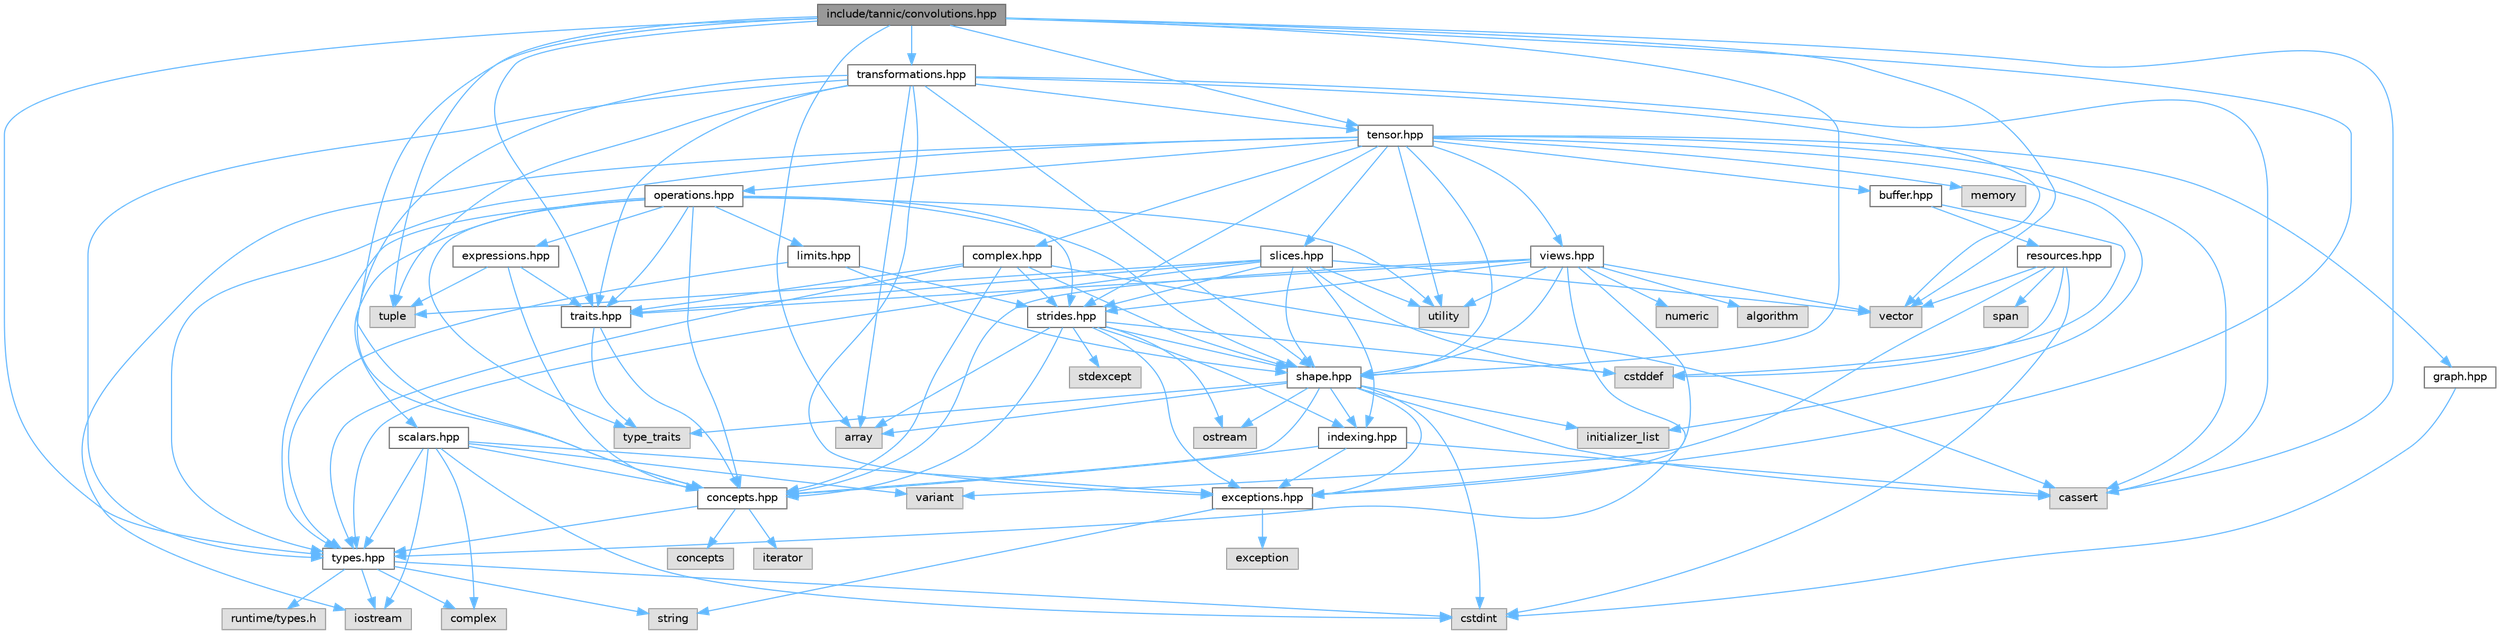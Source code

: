 digraph "include/tannic/convolutions.hpp"
{
 // LATEX_PDF_SIZE
  bgcolor="transparent";
  edge [fontname=Helvetica,fontsize=10,labelfontname=Helvetica,labelfontsize=10];
  node [fontname=Helvetica,fontsize=10,shape=box,height=0.2,width=0.4];
  Node1 [id="Node000001",label="include/tannic/convolutions.hpp",height=0.2,width=0.4,color="gray40", fillcolor="grey60", style="filled", fontcolor="black",tooltip="Defines tensor convolutional operations."];
  Node1 -> Node2 [id="edge124_Node000001_Node000002",color="steelblue1",style="solid",tooltip=" "];
  Node2 [id="Node000002",label="tuple",height=0.2,width=0.4,color="grey60", fillcolor="#E0E0E0", style="filled",tooltip=" "];
  Node1 -> Node3 [id="edge125_Node000001_Node000003",color="steelblue1",style="solid",tooltip=" "];
  Node3 [id="Node000003",label="array",height=0.2,width=0.4,color="grey60", fillcolor="#E0E0E0", style="filled",tooltip=" "];
  Node1 -> Node4 [id="edge126_Node000001_Node000004",color="steelblue1",style="solid",tooltip=" "];
  Node4 [id="Node000004",label="vector",height=0.2,width=0.4,color="grey60", fillcolor="#E0E0E0", style="filled",tooltip=" "];
  Node1 -> Node5 [id="edge127_Node000001_Node000005",color="steelblue1",style="solid",tooltip=" "];
  Node5 [id="Node000005",label="cassert",height=0.2,width=0.4,color="grey60", fillcolor="#E0E0E0", style="filled",tooltip=" "];
  Node1 -> Node6 [id="edge128_Node000001_Node000006",color="steelblue1",style="solid",tooltip=" "];
  Node6 [id="Node000006",label="concepts.hpp",height=0.2,width=0.4,color="grey40", fillcolor="white", style="filled",URL="$d7/dd8/concepts_8hpp.html",tooltip="Defines core C++20 concepts used throughout the Tannic Tensor Library."];
  Node6 -> Node7 [id="edge129_Node000006_Node000007",color="steelblue1",style="solid",tooltip=" "];
  Node7 [id="Node000007",label="concepts",height=0.2,width=0.4,color="grey60", fillcolor="#E0E0E0", style="filled",tooltip=" "];
  Node6 -> Node8 [id="edge130_Node000006_Node000008",color="steelblue1",style="solid",tooltip=" "];
  Node8 [id="Node000008",label="iterator",height=0.2,width=0.4,color="grey60", fillcolor="#E0E0E0", style="filled",tooltip=" "];
  Node6 -> Node9 [id="edge131_Node000006_Node000009",color="steelblue1",style="solid",tooltip=" "];
  Node9 [id="Node000009",label="types.hpp",height=0.2,width=0.4,color="grey40", fillcolor="white", style="filled",URL="$dd/de3/types_8hpp.html",tooltip="Core type system for the Tannic Tensor Library."];
  Node9 -> Node10 [id="edge132_Node000009_Node000010",color="steelblue1",style="solid",tooltip=" "];
  Node10 [id="Node000010",label="iostream",height=0.2,width=0.4,color="grey60", fillcolor="#E0E0E0", style="filled",tooltip=" "];
  Node9 -> Node11 [id="edge133_Node000009_Node000011",color="steelblue1",style="solid",tooltip=" "];
  Node11 [id="Node000011",label="cstdint",height=0.2,width=0.4,color="grey60", fillcolor="#E0E0E0", style="filled",tooltip=" "];
  Node9 -> Node12 [id="edge134_Node000009_Node000012",color="steelblue1",style="solid",tooltip=" "];
  Node12 [id="Node000012",label="string",height=0.2,width=0.4,color="grey60", fillcolor="#E0E0E0", style="filled",tooltip=" "];
  Node9 -> Node13 [id="edge135_Node000009_Node000013",color="steelblue1",style="solid",tooltip=" "];
  Node13 [id="Node000013",label="complex",height=0.2,width=0.4,color="grey60", fillcolor="#E0E0E0", style="filled",tooltip=" "];
  Node9 -> Node14 [id="edge136_Node000009_Node000014",color="steelblue1",style="solid",tooltip=" "];
  Node14 [id="Node000014",label="runtime/types.h",height=0.2,width=0.4,color="grey60", fillcolor="#E0E0E0", style="filled",tooltip=" "];
  Node1 -> Node9 [id="edge137_Node000001_Node000009",color="steelblue1",style="solid",tooltip=" "];
  Node1 -> Node15 [id="edge138_Node000001_Node000015",color="steelblue1",style="solid",tooltip=" "];
  Node15 [id="Node000015",label="traits.hpp",height=0.2,width=0.4,color="grey40", fillcolor="white", style="filled",URL="$df/d73/traits_8hpp.html",tooltip=" "];
  Node15 -> Node16 [id="edge139_Node000015_Node000016",color="steelblue1",style="solid",tooltip=" "];
  Node16 [id="Node000016",label="type_traits",height=0.2,width=0.4,color="grey60", fillcolor="#E0E0E0", style="filled",tooltip=" "];
  Node15 -> Node6 [id="edge140_Node000015_Node000006",color="steelblue1",style="solid",tooltip=" "];
  Node1 -> Node17 [id="edge141_Node000001_Node000017",color="steelblue1",style="solid",tooltip=" "];
  Node17 [id="Node000017",label="shape.hpp",height=0.2,width=0.4,color="grey40", fillcolor="white", style="filled",URL="$d3/d30/shape_8hpp.html",tooltip="Defines the Shape class for representing tensor dimensions."];
  Node17 -> Node16 [id="edge142_Node000017_Node000016",color="steelblue1",style="solid",tooltip=" "];
  Node17 -> Node3 [id="edge143_Node000017_Node000003",color="steelblue1",style="solid",tooltip=" "];
  Node17 -> Node11 [id="edge144_Node000017_Node000011",color="steelblue1",style="solid",tooltip=" "];
  Node17 -> Node5 [id="edge145_Node000017_Node000005",color="steelblue1",style="solid",tooltip=" "];
  Node17 -> Node18 [id="edge146_Node000017_Node000018",color="steelblue1",style="solid",tooltip=" "];
  Node18 [id="Node000018",label="initializer_list",height=0.2,width=0.4,color="grey60", fillcolor="#E0E0E0", style="filled",tooltip=" "];
  Node17 -> Node19 [id="edge147_Node000017_Node000019",color="steelblue1",style="solid",tooltip=" "];
  Node19 [id="Node000019",label="ostream",height=0.2,width=0.4,color="grey60", fillcolor="#E0E0E0", style="filled",tooltip=" "];
  Node17 -> Node6 [id="edge148_Node000017_Node000006",color="steelblue1",style="solid",tooltip=" "];
  Node17 -> Node20 [id="edge149_Node000017_Node000020",color="steelblue1",style="solid",tooltip=" "];
  Node20 [id="Node000020",label="indexing.hpp",height=0.2,width=0.4,color="grey40", fillcolor="white", style="filled",URL="$d7/d1d/indexing_8hpp.html",tooltip="Utilities for index normalization and slicing ranges in the Tannic Tensor Library."];
  Node20 -> Node5 [id="edge150_Node000020_Node000005",color="steelblue1",style="solid",tooltip=" "];
  Node20 -> Node6 [id="edge151_Node000020_Node000006",color="steelblue1",style="solid",tooltip=" "];
  Node20 -> Node21 [id="edge152_Node000020_Node000021",color="steelblue1",style="solid",tooltip=" "];
  Node21 [id="Node000021",label="exceptions.hpp",height=0.2,width=0.4,color="grey40", fillcolor="white", style="filled",URL="$da/d49/exceptions_8hpp.html",tooltip="Defines the exceptions used in the library."];
  Node21 -> Node22 [id="edge153_Node000021_Node000022",color="steelblue1",style="solid",tooltip=" "];
  Node22 [id="Node000022",label="exception",height=0.2,width=0.4,color="grey60", fillcolor="#E0E0E0", style="filled",tooltip=" "];
  Node21 -> Node12 [id="edge154_Node000021_Node000012",color="steelblue1",style="solid",tooltip=" "];
  Node17 -> Node21 [id="edge155_Node000017_Node000021",color="steelblue1",style="solid",tooltip=" "];
  Node1 -> Node23 [id="edge156_Node000001_Node000023",color="steelblue1",style="solid",tooltip=" "];
  Node23 [id="Node000023",label="tensor.hpp",height=0.2,width=0.4,color="grey40", fillcolor="white", style="filled",URL="$d3/d8b/tensor_8hpp.html",tooltip="Core multidimensional tensor class for the Tannic Tensor Library."];
  Node23 -> Node10 [id="edge157_Node000023_Node000010",color="steelblue1",style="solid",tooltip=" "];
  Node23 -> Node24 [id="edge158_Node000023_Node000024",color="steelblue1",style="solid",tooltip=" "];
  Node24 [id="Node000024",label="memory",height=0.2,width=0.4,color="grey60", fillcolor="#E0E0E0", style="filled",tooltip=" "];
  Node23 -> Node5 [id="edge159_Node000023_Node000005",color="steelblue1",style="solid",tooltip=" "];
  Node23 -> Node25 [id="edge160_Node000023_Node000025",color="steelblue1",style="solid",tooltip=" "];
  Node25 [id="Node000025",label="utility",height=0.2,width=0.4,color="grey60", fillcolor="#E0E0E0", style="filled",tooltip=" "];
  Node23 -> Node18 [id="edge161_Node000023_Node000018",color="steelblue1",style="solid",tooltip=" "];
  Node23 -> Node9 [id="edge162_Node000023_Node000009",color="steelblue1",style="solid",tooltip=" "];
  Node23 -> Node17 [id="edge163_Node000023_Node000017",color="steelblue1",style="solid",tooltip=" "];
  Node23 -> Node26 [id="edge164_Node000023_Node000026",color="steelblue1",style="solid",tooltip=" "];
  Node26 [id="Node000026",label="strides.hpp",height=0.2,width=0.4,color="grey40", fillcolor="white", style="filled",URL="$d7/d08/strides_8hpp.html",tooltip="Memory layout specification for tensor dimensions in the Tannic Tensor Library."];
  Node26 -> Node3 [id="edge165_Node000026_Node000003",color="steelblue1",style="solid",tooltip=" "];
  Node26 -> Node27 [id="edge166_Node000026_Node000027",color="steelblue1",style="solid",tooltip=" "];
  Node27 [id="Node000027",label="cstddef",height=0.2,width=0.4,color="grey60", fillcolor="#E0E0E0", style="filled",tooltip=" "];
  Node26 -> Node28 [id="edge167_Node000026_Node000028",color="steelblue1",style="solid",tooltip=" "];
  Node28 [id="Node000028",label="stdexcept",height=0.2,width=0.4,color="grey60", fillcolor="#E0E0E0", style="filled",tooltip=" "];
  Node26 -> Node19 [id="edge168_Node000026_Node000019",color="steelblue1",style="solid",tooltip=" "];
  Node26 -> Node6 [id="edge169_Node000026_Node000006",color="steelblue1",style="solid",tooltip=" "];
  Node26 -> Node17 [id="edge170_Node000026_Node000017",color="steelblue1",style="solid",tooltip=" "];
  Node26 -> Node20 [id="edge171_Node000026_Node000020",color="steelblue1",style="solid",tooltip=" "];
  Node26 -> Node21 [id="edge172_Node000026_Node000021",color="steelblue1",style="solid",tooltip=" "];
  Node23 -> Node29 [id="edge173_Node000023_Node000029",color="steelblue1",style="solid",tooltip=" "];
  Node29 [id="Node000029",label="buffer.hpp",height=0.2,width=0.4,color="grey40", fillcolor="white", style="filled",URL="$da/d1d/buffer_8hpp.html",tooltip="Memory buffer management for tensor storage."];
  Node29 -> Node27 [id="edge174_Node000029_Node000027",color="steelblue1",style="solid",tooltip=" "];
  Node29 -> Node30 [id="edge175_Node000029_Node000030",color="steelblue1",style="solid",tooltip=" "];
  Node30 [id="Node000030",label="resources.hpp",height=0.2,width=0.4,color="grey40", fillcolor="white", style="filled",URL="$d1/dee/resources_8hpp.html",tooltip="Memory resource management for heterogeneous computing."];
  Node30 -> Node11 [id="edge176_Node000030_Node000011",color="steelblue1",style="solid",tooltip=" "];
  Node30 -> Node27 [id="edge177_Node000030_Node000027",color="steelblue1",style="solid",tooltip=" "];
  Node30 -> Node31 [id="edge178_Node000030_Node000031",color="steelblue1",style="solid",tooltip=" "];
  Node31 [id="Node000031",label="span",height=0.2,width=0.4,color="grey60", fillcolor="#E0E0E0", style="filled",tooltip=" "];
  Node30 -> Node4 [id="edge179_Node000030_Node000004",color="steelblue1",style="solid",tooltip=" "];
  Node30 -> Node32 [id="edge180_Node000030_Node000032",color="steelblue1",style="solid",tooltip=" "];
  Node32 [id="Node000032",label="variant",height=0.2,width=0.4,color="grey60", fillcolor="#E0E0E0", style="filled",tooltip=" "];
  Node23 -> Node33 [id="edge181_Node000023_Node000033",color="steelblue1",style="solid",tooltip=" "];
  Node33 [id="Node000033",label="slices.hpp",height=0.2,width=0.4,color="grey40", fillcolor="white", style="filled",URL="$d4/d71/slices_8hpp.html",tooltip="Implements tensor slicing for expression templates in the Tannic Tensor Library."];
  Node33 -> Node2 [id="edge182_Node000033_Node000002",color="steelblue1",style="solid",tooltip=" "];
  Node33 -> Node25 [id="edge183_Node000033_Node000025",color="steelblue1",style="solid",tooltip=" "];
  Node33 -> Node27 [id="edge184_Node000033_Node000027",color="steelblue1",style="solid",tooltip=" "];
  Node33 -> Node4 [id="edge185_Node000033_Node000004",color="steelblue1",style="solid",tooltip=" "];
  Node33 -> Node9 [id="edge186_Node000033_Node000009",color="steelblue1",style="solid",tooltip=" "];
  Node33 -> Node15 [id="edge187_Node000033_Node000015",color="steelblue1",style="solid",tooltip=" "];
  Node33 -> Node17 [id="edge188_Node000033_Node000017",color="steelblue1",style="solid",tooltip=" "];
  Node33 -> Node26 [id="edge189_Node000033_Node000026",color="steelblue1",style="solid",tooltip=" "];
  Node33 -> Node20 [id="edge190_Node000033_Node000020",color="steelblue1",style="solid",tooltip=" "];
  Node23 -> Node34 [id="edge191_Node000023_Node000034",color="steelblue1",style="solid",tooltip=" "];
  Node34 [id="Node000034",label="views.hpp",height=0.2,width=0.4,color="grey40", fillcolor="white", style="filled",URL="$de/d49/views_8hpp.html",tooltip="Implements views for tensors in the Tannic Tensor Library."];
  Node34 -> Node25 [id="edge192_Node000034_Node000025",color="steelblue1",style="solid",tooltip=" "];
  Node34 -> Node35 [id="edge193_Node000034_Node000035",color="steelblue1",style="solid",tooltip=" "];
  Node35 [id="Node000035",label="algorithm",height=0.2,width=0.4,color="grey60", fillcolor="#E0E0E0", style="filled",tooltip=" "];
  Node34 -> Node36 [id="edge194_Node000034_Node000036",color="steelblue1",style="solid",tooltip=" "];
  Node36 [id="Node000036",label="numeric",height=0.2,width=0.4,color="grey60", fillcolor="#E0E0E0", style="filled",tooltip=" "];
  Node34 -> Node4 [id="edge195_Node000034_Node000004",color="steelblue1",style="solid",tooltip=" "];
  Node34 -> Node9 [id="edge196_Node000034_Node000009",color="steelblue1",style="solid",tooltip=" "];
  Node34 -> Node15 [id="edge197_Node000034_Node000015",color="steelblue1",style="solid",tooltip=" "];
  Node34 -> Node17 [id="edge198_Node000034_Node000017",color="steelblue1",style="solid",tooltip=" "];
  Node34 -> Node26 [id="edge199_Node000034_Node000026",color="steelblue1",style="solid",tooltip=" "];
  Node34 -> Node6 [id="edge200_Node000034_Node000006",color="steelblue1",style="solid",tooltip=" "];
  Node34 -> Node21 [id="edge201_Node000034_Node000021",color="steelblue1",style="solid",tooltip=" "];
  Node23 -> Node37 [id="edge202_Node000023_Node000037",color="steelblue1",style="solid",tooltip=" "];
  Node37 [id="Node000037",label="operations.hpp",height=0.2,width=0.4,color="grey40", fillcolor="white", style="filled",URL="$d6/d00/operations_8hpp.html",tooltip="Defines expression templates tensor aritmetic operations."];
  Node37 -> Node25 [id="edge203_Node000037_Node000025",color="steelblue1",style="solid",tooltip=" "];
  Node37 -> Node16 [id="edge204_Node000037_Node000016",color="steelblue1",style="solid",tooltip=" "];
  Node37 -> Node6 [id="edge205_Node000037_Node000006",color="steelblue1",style="solid",tooltip=" "];
  Node37 -> Node38 [id="edge206_Node000037_Node000038",color="steelblue1",style="solid",tooltip=" "];
  Node38 [id="Node000038",label="expressions.hpp",height=0.2,width=0.4,color="grey40", fillcolor="white", style="filled",URL="$d5/d8b/expressions_8hpp.html",tooltip=" "];
  Node38 -> Node2 [id="edge207_Node000038_Node000002",color="steelblue1",style="solid",tooltip=" "];
  Node38 -> Node15 [id="edge208_Node000038_Node000015",color="steelblue1",style="solid",tooltip=" "];
  Node38 -> Node6 [id="edge209_Node000038_Node000006",color="steelblue1",style="solid",tooltip=" "];
  Node37 -> Node9 [id="edge210_Node000037_Node000009",color="steelblue1",style="solid",tooltip=" "];
  Node37 -> Node17 [id="edge211_Node000037_Node000017",color="steelblue1",style="solid",tooltip=" "];
  Node37 -> Node26 [id="edge212_Node000037_Node000026",color="steelblue1",style="solid",tooltip=" "];
  Node37 -> Node15 [id="edge213_Node000037_Node000015",color="steelblue1",style="solid",tooltip=" "];
  Node37 -> Node39 [id="edge214_Node000037_Node000039",color="steelblue1",style="solid",tooltip=" "];
  Node39 [id="Node000039",label="scalars.hpp",height=0.2,width=0.4,color="grey40", fillcolor="white", style="filled",URL="$d3/d3c/scalars_8hpp.html",tooltip=" "];
  Node39 -> Node10 [id="edge215_Node000039_Node000010",color="steelblue1",style="solid",tooltip=" "];
  Node39 -> Node32 [id="edge216_Node000039_Node000032",color="steelblue1",style="solid",tooltip=" "];
  Node39 -> Node13 [id="edge217_Node000039_Node000013",color="steelblue1",style="solid",tooltip=" "];
  Node39 -> Node11 [id="edge218_Node000039_Node000011",color="steelblue1",style="solid",tooltip=" "];
  Node39 -> Node9 [id="edge219_Node000039_Node000009",color="steelblue1",style="solid",tooltip=" "];
  Node39 -> Node6 [id="edge220_Node000039_Node000006",color="steelblue1",style="solid",tooltip=" "];
  Node39 -> Node21 [id="edge221_Node000039_Node000021",color="steelblue1",style="solid",tooltip=" "];
  Node37 -> Node40 [id="edge222_Node000037_Node000040",color="steelblue1",style="solid",tooltip=" "];
  Node40 [id="Node000040",label="limits.hpp",height=0.2,width=0.4,color="grey40", fillcolor="white", style="filled",URL="$d7/df0/limits_8hpp.html",tooltip=" "];
  Node40 -> Node9 [id="edge223_Node000040_Node000009",color="steelblue1",style="solid",tooltip=" "];
  Node40 -> Node17 [id="edge224_Node000040_Node000017",color="steelblue1",style="solid",tooltip=" "];
  Node40 -> Node26 [id="edge225_Node000040_Node000026",color="steelblue1",style="solid",tooltip=" "];
  Node23 -> Node41 [id="edge226_Node000023_Node000041",color="steelblue1",style="solid",tooltip=" "];
  Node41 [id="Node000041",label="complex.hpp",height=0.2,width=0.4,color="grey40", fillcolor="white", style="filled",URL="$db/dd8/complex_8hpp.html",tooltip="Complex number operations for the Tannic Tensor Library."];
  Node41 -> Node6 [id="edge227_Node000041_Node000006",color="steelblue1",style="solid",tooltip=" "];
  Node41 -> Node9 [id="edge228_Node000041_Node000009",color="steelblue1",style="solid",tooltip=" "];
  Node41 -> Node17 [id="edge229_Node000041_Node000017",color="steelblue1",style="solid",tooltip=" "];
  Node41 -> Node26 [id="edge230_Node000041_Node000026",color="steelblue1",style="solid",tooltip=" "];
  Node41 -> Node15 [id="edge231_Node000041_Node000015",color="steelblue1",style="solid",tooltip=" "];
  Node41 -> Node5 [id="edge232_Node000041_Node000005",color="steelblue1",style="solid",tooltip=" "];
  Node23 -> Node42 [id="edge233_Node000023_Node000042",color="steelblue1",style="solid",tooltip=" "];
  Node42 [id="Node000042",label="graph.hpp",height=0.2,width=0.4,color="grey40", fillcolor="white", style="filled",URL="$d9/de9/graph_8hpp.html",tooltip=" "];
  Node42 -> Node11 [id="edge234_Node000042_Node000011",color="steelblue1",style="solid",tooltip=" "];
  Node1 -> Node21 [id="edge235_Node000001_Node000021",color="steelblue1",style="solid",tooltip=" "];
  Node1 -> Node43 [id="edge236_Node000001_Node000043",color="steelblue1",style="solid",tooltip=" "];
  Node43 [id="Node000043",label="transformations.hpp",height=0.2,width=0.4,color="grey40", fillcolor="white", style="filled",URL="$d8/d71/transformations_8hpp.html",tooltip="Defines tensor transformation operations."];
  Node43 -> Node2 [id="edge237_Node000043_Node000002",color="steelblue1",style="solid",tooltip=" "];
  Node43 -> Node3 [id="edge238_Node000043_Node000003",color="steelblue1",style="solid",tooltip=" "];
  Node43 -> Node4 [id="edge239_Node000043_Node000004",color="steelblue1",style="solid",tooltip=" "];
  Node43 -> Node5 [id="edge240_Node000043_Node000005",color="steelblue1",style="solid",tooltip=" "];
  Node43 -> Node6 [id="edge241_Node000043_Node000006",color="steelblue1",style="solid",tooltip=" "];
  Node43 -> Node9 [id="edge242_Node000043_Node000009",color="steelblue1",style="solid",tooltip=" "];
  Node43 -> Node15 [id="edge243_Node000043_Node000015",color="steelblue1",style="solid",tooltip=" "];
  Node43 -> Node17 [id="edge244_Node000043_Node000017",color="steelblue1",style="solid",tooltip=" "];
  Node43 -> Node23 [id="edge245_Node000043_Node000023",color="steelblue1",style="solid",tooltip=" "];
  Node43 -> Node21 [id="edge246_Node000043_Node000021",color="steelblue1",style="solid",tooltip=" "];
}
